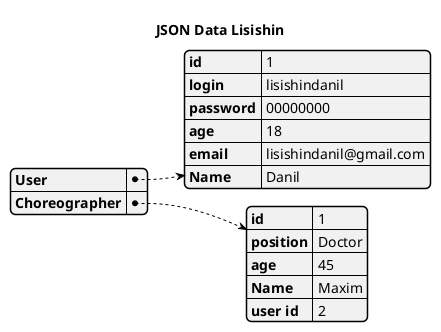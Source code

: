 @startjson

title JSON Data Lisishin
{
  "User": {
    "id": "1",
    "login": "lisishindanil",
    "password": "00000000",
    "age": "18",
    "email": "lisishindanil@gmail.com",
    "Name": "Danil"
  },
  "Сhoreographer": {
      "id":"1",
      "position": "Doctor",
      "age": "45",
      "Name": "Maxim",
      "user id": "2"
  }
}


@endjson
